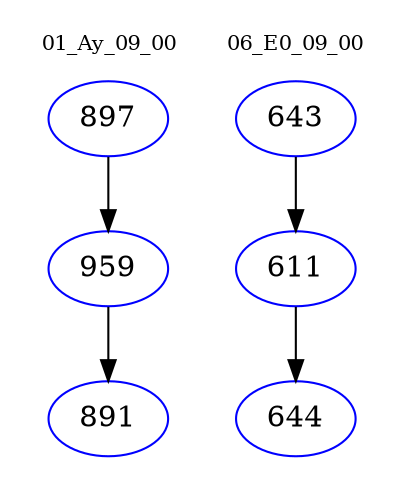 digraph{
subgraph cluster_0 {
color = white
label = "01_Ay_09_00";
fontsize=10;
T0_897 [label="897", color="blue"]
T0_897 -> T0_959 [color="black"]
T0_959 [label="959", color="blue"]
T0_959 -> T0_891 [color="black"]
T0_891 [label="891", color="blue"]
}
subgraph cluster_1 {
color = white
label = "06_E0_09_00";
fontsize=10;
T1_643 [label="643", color="blue"]
T1_643 -> T1_611 [color="black"]
T1_611 [label="611", color="blue"]
T1_611 -> T1_644 [color="black"]
T1_644 [label="644", color="blue"]
}
}
